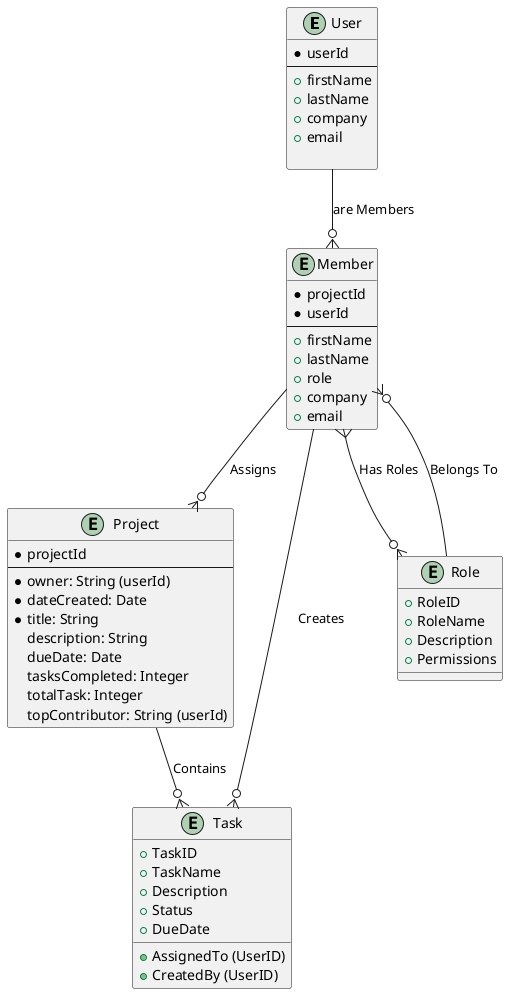 @startuml

entity User as "User" {
  *userId
  ---
  +firstName
  +lastName
  +company
  +email

}

entity Project as "Project" {
  *projectId
  ---
  *owner: String (userId)
  *dateCreated: Date
  *title: String
  description: String
  dueDate: Date
  tasksCompleted: Integer
  totalTask: Integer
  topContributor: String (userId)
}

entity Member as "Member" {
  *projectId
  *userId
  ---
  +firstName
  +lastName
  +role
  +company
  +email
}

entity Task as "Task" {
  +TaskID
  +TaskName
  +Description
  +Status
  +DueDate
  +AssignedTo (UserID)
  +CreatedBy (UserID)
}

entity Role as "Role" {
  +RoleID
  +RoleName
  +Description
  +Permissions
}

Member --o{ Project : Assigns
Member --o{ Task : Creates
Project --o{ Task : Contains
Member }--o{ Role : Has Roles
Role --o{ Member : Belongs To
User --o{ Member : are Members

@enduml
